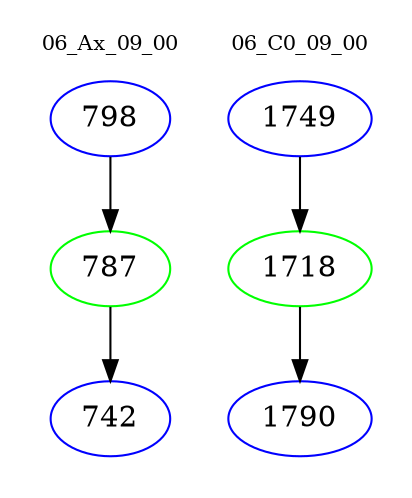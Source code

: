 digraph{
subgraph cluster_0 {
color = white
label = "06_Ax_09_00";
fontsize=10;
T0_798 [label="798", color="blue"]
T0_798 -> T0_787 [color="black"]
T0_787 [label="787", color="green"]
T0_787 -> T0_742 [color="black"]
T0_742 [label="742", color="blue"]
}
subgraph cluster_1 {
color = white
label = "06_C0_09_00";
fontsize=10;
T1_1749 [label="1749", color="blue"]
T1_1749 -> T1_1718 [color="black"]
T1_1718 [label="1718", color="green"]
T1_1718 -> T1_1790 [color="black"]
T1_1790 [label="1790", color="blue"]
}
}
